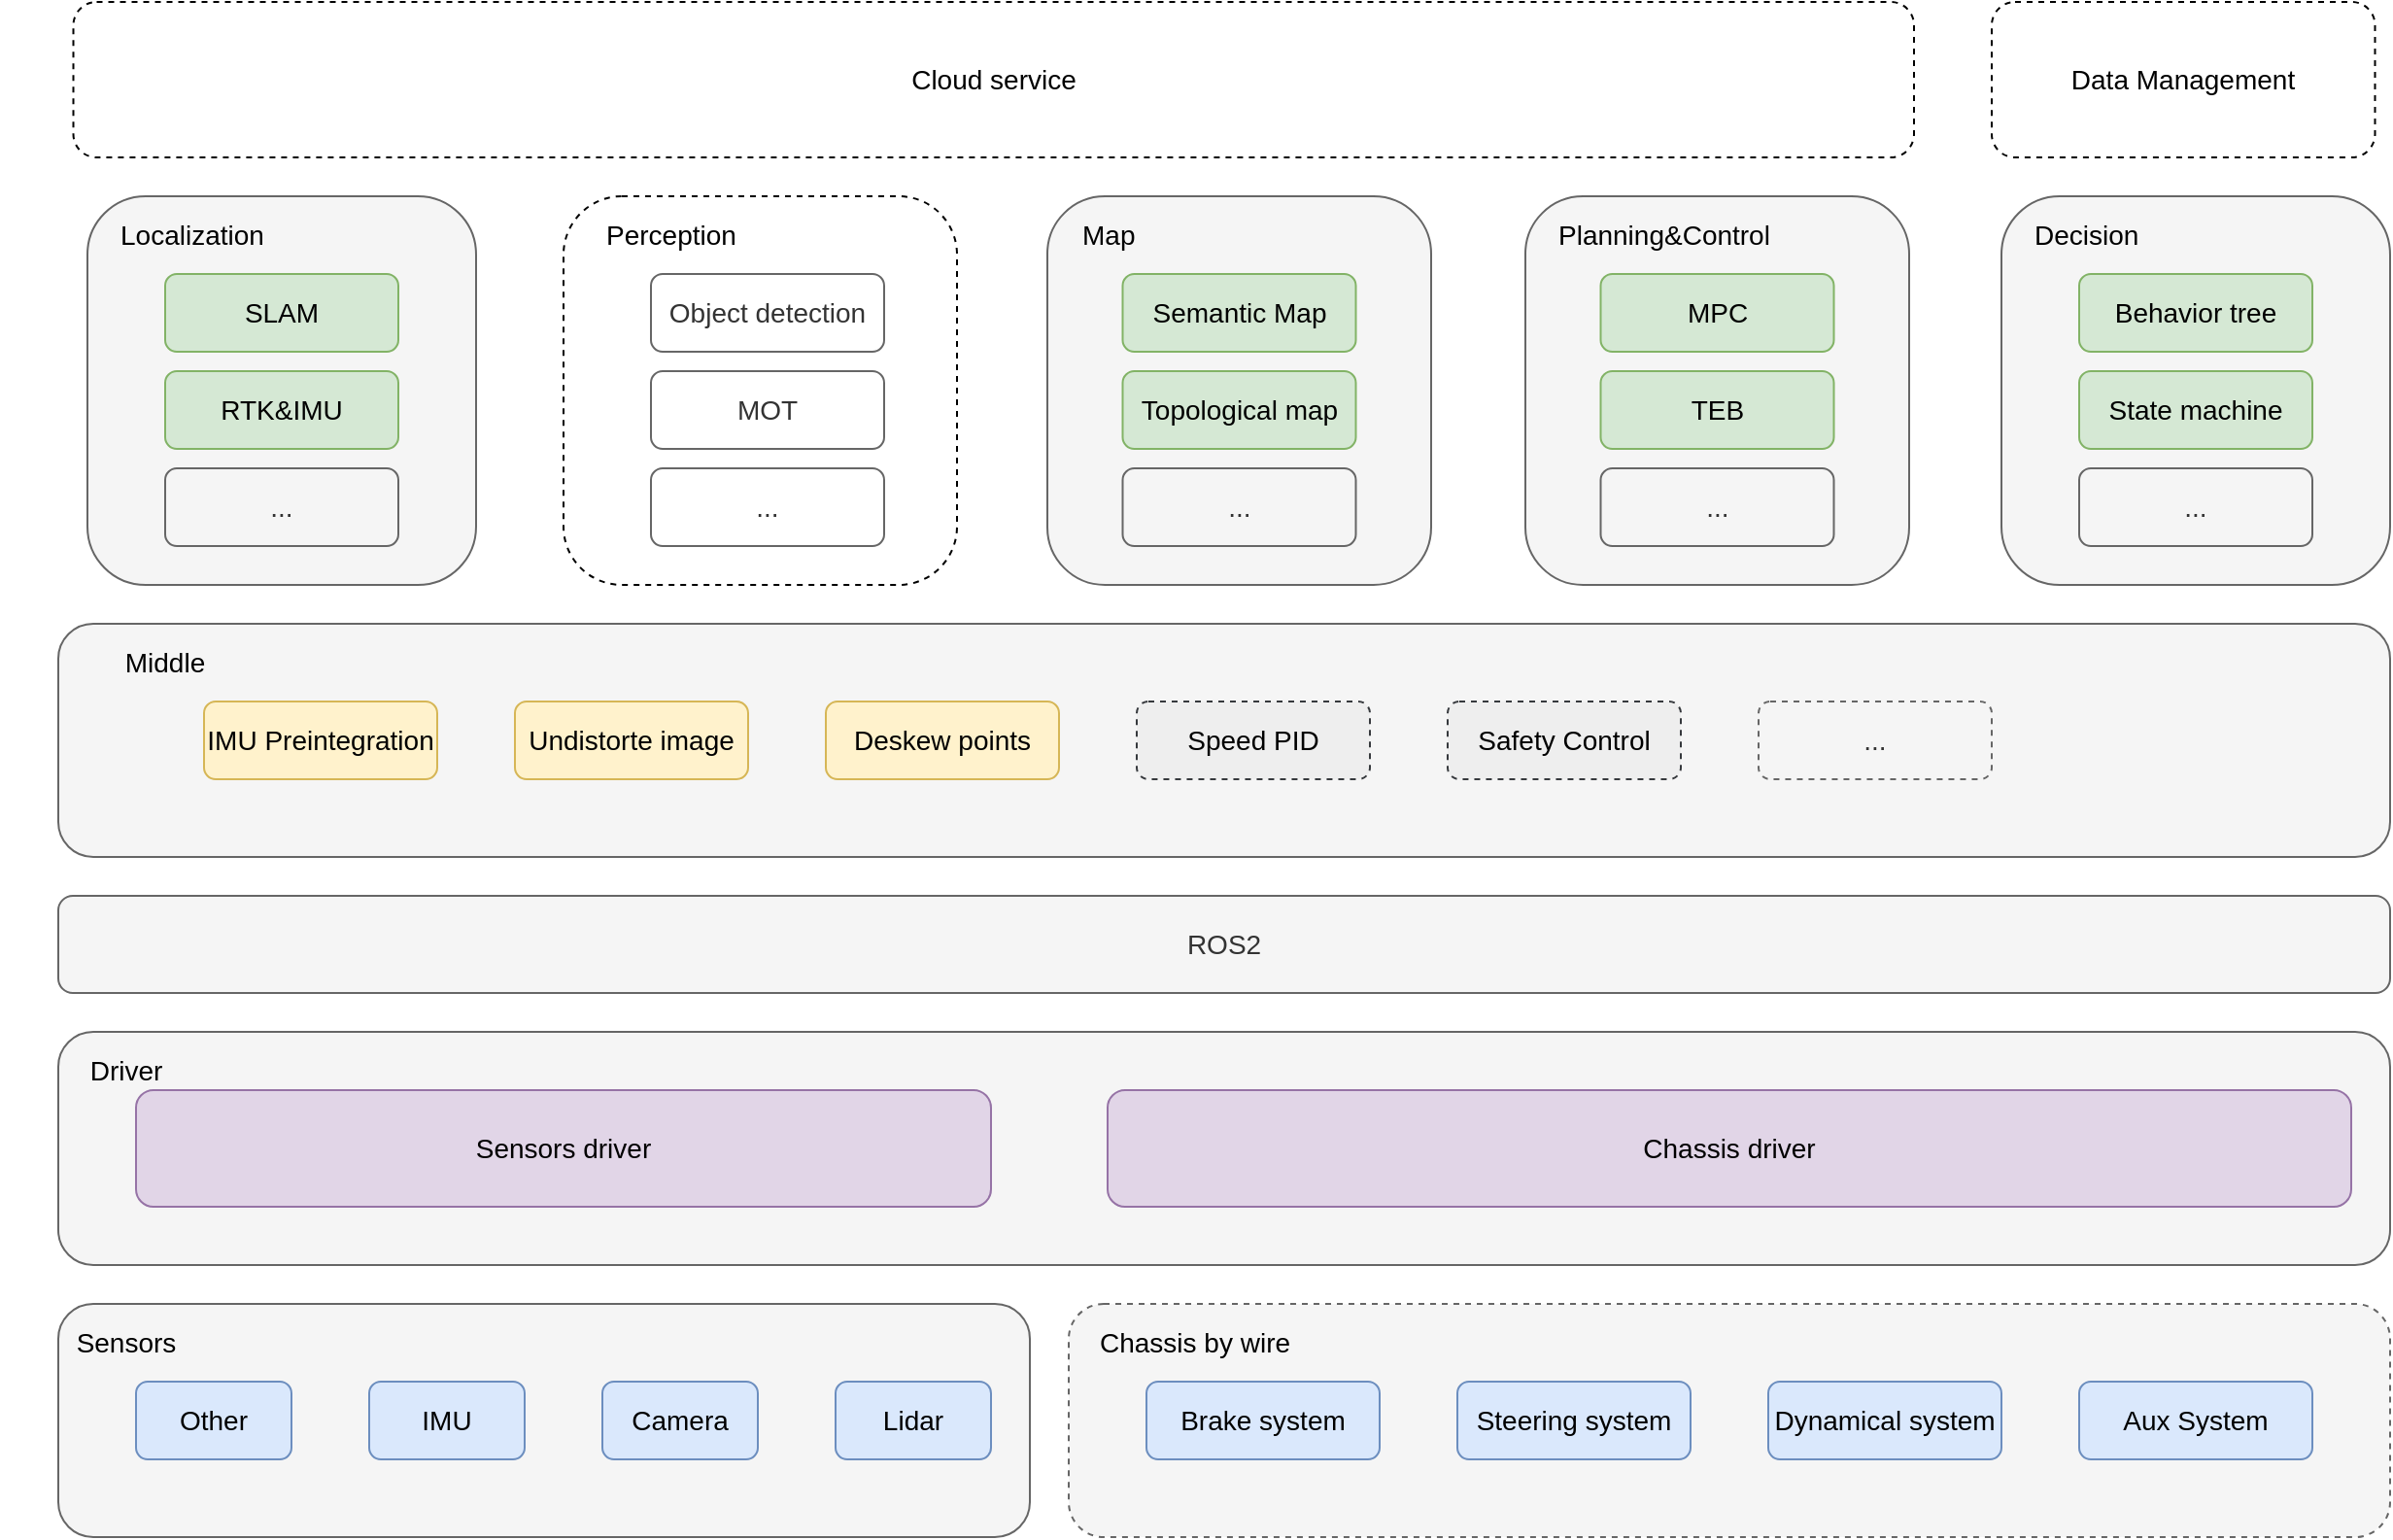 <mxfile version="15.0.2" type="github">
  <diagram id="qb0dEbikMY-8Ct2QXT_G" name="Page-1">
    <mxGraphModel dx="2845" dy="1165" grid="1" gridSize="10" guides="1" tooltips="1" connect="1" arrows="1" fold="1" page="1" pageScale="1" pageWidth="850" pageHeight="1100" math="0" shadow="0">
      <root>
        <mxCell id="0" />
        <mxCell id="1" parent="0" />
        <mxCell id="-qg_6xMkto781CxPvmnp-12" value="" style="rounded=1;whiteSpace=wrap;html=1;fontSize=14;fillColor=#f5f5f5;strokeColor=#666666;fontColor=#333333;" parent="1" vertex="1">
          <mxGeometry x="-395" y="880" width="500" height="120" as="geometry" />
        </mxCell>
        <mxCell id="-qg_6xMkto781CxPvmnp-5" value="" style="rounded=1;whiteSpace=wrap;html=1;fontSize=14;dashed=1;fillColor=#f5f5f5;strokeColor=#666666;fontColor=#333333;" parent="1" vertex="1">
          <mxGeometry x="125" y="880" width="680" height="120" as="geometry" />
        </mxCell>
        <mxCell id="-qg_6xMkto781CxPvmnp-1" value="Brake system" style="rounded=1;whiteSpace=wrap;html=1;fontSize=14;fillColor=#dae8fc;strokeColor=#6c8ebf;" parent="1" vertex="1">
          <mxGeometry x="165" y="920" width="120" height="40" as="geometry" />
        </mxCell>
        <mxCell id="-qg_6xMkto781CxPvmnp-2" value="Steering system" style="rounded=1;whiteSpace=wrap;html=1;fontSize=14;fillColor=#dae8fc;strokeColor=#6c8ebf;" parent="1" vertex="1">
          <mxGeometry x="325" y="920" width="120" height="40" as="geometry" />
        </mxCell>
        <mxCell id="-qg_6xMkto781CxPvmnp-3" value="Dynamical system" style="rounded=1;whiteSpace=wrap;html=1;fontSize=14;fillColor=#dae8fc;strokeColor=#6c8ebf;" parent="1" vertex="1">
          <mxGeometry x="485" y="920" width="120" height="40" as="geometry" />
        </mxCell>
        <mxCell id="-qg_6xMkto781CxPvmnp-4" value="Aux System" style="rounded=1;whiteSpace=wrap;html=1;fontSize=14;fillColor=#dae8fc;strokeColor=#6c8ebf;" parent="1" vertex="1">
          <mxGeometry x="645" y="920" width="120" height="40" as="geometry" />
        </mxCell>
        <mxCell id="-qg_6xMkto781CxPvmnp-6" value="Chassis by wire" style="text;html=1;strokeColor=none;fillColor=none;align=center;verticalAlign=middle;whiteSpace=wrap;rounded=0;dashed=1;fontSize=14;" parent="1" vertex="1">
          <mxGeometry x="125" y="890" width="130" height="20" as="geometry" />
        </mxCell>
        <mxCell id="-qg_6xMkto781CxPvmnp-8" value="Lidar" style="rounded=1;whiteSpace=wrap;html=1;fontSize=14;fillColor=#dae8fc;strokeColor=#6c8ebf;" parent="1" vertex="1">
          <mxGeometry x="5" y="920" width="80" height="40" as="geometry" />
        </mxCell>
        <mxCell id="-qg_6xMkto781CxPvmnp-9" value="Camera" style="rounded=1;whiteSpace=wrap;html=1;fontSize=14;fillColor=#dae8fc;strokeColor=#6c8ebf;" parent="1" vertex="1">
          <mxGeometry x="-115" y="920" width="80" height="40" as="geometry" />
        </mxCell>
        <mxCell id="-qg_6xMkto781CxPvmnp-10" value="IMU" style="rounded=1;whiteSpace=wrap;html=1;fontSize=14;fillColor=#dae8fc;strokeColor=#6c8ebf;" parent="1" vertex="1">
          <mxGeometry x="-235" y="920" width="80" height="40" as="geometry" />
        </mxCell>
        <mxCell id="-qg_6xMkto781CxPvmnp-11" value="Other" style="rounded=1;whiteSpace=wrap;html=1;fontSize=14;fillColor=#dae8fc;strokeColor=#6c8ebf;" parent="1" vertex="1">
          <mxGeometry x="-355" y="920" width="80" height="40" as="geometry" />
        </mxCell>
        <mxCell id="-qg_6xMkto781CxPvmnp-13" value="Sensors" style="text;html=1;strokeColor=none;fillColor=none;align=center;verticalAlign=middle;whiteSpace=wrap;rounded=0;dashed=1;fontSize=14;" parent="1" vertex="1">
          <mxGeometry x="-425" y="890" width="130" height="20" as="geometry" />
        </mxCell>
        <mxCell id="-qg_6xMkto781CxPvmnp-14" value="" style="rounded=1;whiteSpace=wrap;html=1;fontSize=14;fillColor=#f5f5f5;strokeColor=#666666;fontColor=#333333;" parent="1" vertex="1">
          <mxGeometry x="-395" y="740" width="1200" height="120" as="geometry" />
        </mxCell>
        <mxCell id="-qg_6xMkto781CxPvmnp-15" value="Chassis driver" style="rounded=1;whiteSpace=wrap;html=1;fontSize=14;fillColor=#e1d5e7;strokeColor=#9673a6;" parent="1" vertex="1">
          <mxGeometry x="145" y="770" width="640" height="60" as="geometry" />
        </mxCell>
        <mxCell id="-qg_6xMkto781CxPvmnp-16" value="Sensors driver" style="rounded=1;whiteSpace=wrap;html=1;fontSize=14;fillColor=#e1d5e7;strokeColor=#9673a6;" parent="1" vertex="1">
          <mxGeometry x="-355" y="770" width="440" height="60" as="geometry" />
        </mxCell>
        <mxCell id="-qg_6xMkto781CxPvmnp-17" value="Driver" style="text;html=1;strokeColor=none;fillColor=none;align=center;verticalAlign=middle;whiteSpace=wrap;rounded=0;dashed=1;fontSize=14;" parent="1" vertex="1">
          <mxGeometry x="-425" y="750" width="130" height="20" as="geometry" />
        </mxCell>
        <mxCell id="-qg_6xMkto781CxPvmnp-18" value="" style="rounded=1;whiteSpace=wrap;html=1;fontSize=14;fillColor=#f5f5f5;strokeColor=#666666;fontColor=#333333;" parent="1" vertex="1">
          <mxGeometry x="-395" y="530" width="1200" height="120" as="geometry" />
        </mxCell>
        <mxCell id="-qg_6xMkto781CxPvmnp-19" value="Middle" style="text;html=1;strokeColor=none;fillColor=none;align=center;verticalAlign=middle;whiteSpace=wrap;rounded=0;dashed=1;fontSize=14;" parent="1" vertex="1">
          <mxGeometry x="-405" y="540" width="130" height="20" as="geometry" />
        </mxCell>
        <mxCell id="-qg_6xMkto781CxPvmnp-20" value="Undistorte image" style="rounded=1;whiteSpace=wrap;html=1;fontSize=14;fillColor=#fff2cc;strokeColor=#d6b656;" parent="1" vertex="1">
          <mxGeometry x="-160" y="570" width="120" height="40" as="geometry" />
        </mxCell>
        <mxCell id="-qg_6xMkto781CxPvmnp-21" value="Deskew points" style="rounded=1;whiteSpace=wrap;html=1;fontSize=14;fillColor=#fff2cc;strokeColor=#d6b656;" parent="1" vertex="1">
          <mxGeometry y="570" width="120" height="40" as="geometry" />
        </mxCell>
        <mxCell id="-qg_6xMkto781CxPvmnp-23" value="" style="rounded=1;whiteSpace=wrap;html=1;fontSize=14;fillColor=#f5f5f5;strokeColor=#666666;fontColor=#333333;" parent="1" vertex="1">
          <mxGeometry x="-380" y="310" width="200" height="200" as="geometry" />
        </mxCell>
        <mxCell id="-qg_6xMkto781CxPvmnp-24" value="" style="rounded=1;whiteSpace=wrap;html=1;fontSize=14;dashed=1;fillColor=none;" parent="1" vertex="1">
          <mxGeometry x="-135" y="310" width="202.5" height="200" as="geometry" />
        </mxCell>
        <mxCell id="-qg_6xMkto781CxPvmnp-25" value="" style="rounded=1;whiteSpace=wrap;html=1;fontSize=14;fillColor=#f5f5f5;strokeColor=#666666;fontColor=#333333;" parent="1" vertex="1">
          <mxGeometry x="114" y="310" width="197.5" height="200" as="geometry" />
        </mxCell>
        <mxCell id="-qg_6xMkto781CxPvmnp-26" value="" style="rounded=1;whiteSpace=wrap;html=1;fontSize=14;fillColor=#f5f5f5;strokeColor=#666666;fontColor=#333333;" parent="1" vertex="1">
          <mxGeometry x="360" y="310" width="197.5" height="200" as="geometry" />
        </mxCell>
        <mxCell id="-qg_6xMkto781CxPvmnp-27" value="" style="rounded=1;whiteSpace=wrap;html=1;fontSize=14;fillColor=#f5f5f5;strokeColor=#666666;fontColor=#333333;" parent="1" vertex="1">
          <mxGeometry x="605" y="310" width="200" height="200" as="geometry" />
        </mxCell>
        <mxCell id="-qg_6xMkto781CxPvmnp-28" value="Localization" style="text;html=1;strokeColor=none;fillColor=none;align=left;verticalAlign=middle;whiteSpace=wrap;rounded=0;dashed=1;fontSize=14;" parent="1" vertex="1">
          <mxGeometry x="-365" y="320" width="130" height="20" as="geometry" />
        </mxCell>
        <mxCell id="-qg_6xMkto781CxPvmnp-29" value="Perception" style="text;html=1;strokeColor=none;fillColor=none;align=left;verticalAlign=middle;whiteSpace=wrap;rounded=0;dashed=1;fontSize=14;" parent="1" vertex="1">
          <mxGeometry x="-115" y="320" width="130" height="20" as="geometry" />
        </mxCell>
        <mxCell id="-qg_6xMkto781CxPvmnp-30" value="Map" style="text;html=1;strokeColor=none;fillColor=none;align=left;verticalAlign=middle;whiteSpace=wrap;rounded=0;fontSize=14;" parent="1" vertex="1">
          <mxGeometry x="130" y="320" width="130" height="20" as="geometry" />
        </mxCell>
        <mxCell id="-qg_6xMkto781CxPvmnp-31" value="Planning&amp;amp;Control" style="text;html=1;strokeColor=none;fillColor=none;align=left;verticalAlign=middle;whiteSpace=wrap;rounded=0;dashed=1;fontSize=14;" parent="1" vertex="1">
          <mxGeometry x="375" y="320" width="130" height="20" as="geometry" />
        </mxCell>
        <mxCell id="-qg_6xMkto781CxPvmnp-32" value="IMU Preintegration" style="rounded=1;whiteSpace=wrap;html=1;fontSize=14;fillColor=#fff2cc;strokeColor=#d6b656;" parent="1" vertex="1">
          <mxGeometry x="-320" y="570" width="120" height="40" as="geometry" />
        </mxCell>
        <mxCell id="-qg_6xMkto781CxPvmnp-33" value="Speed PID" style="rounded=1;whiteSpace=wrap;html=1;fontSize=14;fillColor=#eeeeee;strokeColor=#36393d;dashed=1;" parent="1" vertex="1">
          <mxGeometry x="160" y="570" width="120" height="40" as="geometry" />
        </mxCell>
        <mxCell id="-qg_6xMkto781CxPvmnp-34" value="Safety Control" style="rounded=1;whiteSpace=wrap;html=1;fontSize=14;fillColor=#eeeeee;strokeColor=#36393d;dashed=1;" parent="1" vertex="1">
          <mxGeometry x="320" y="570" width="120" height="40" as="geometry" />
        </mxCell>
        <mxCell id="-qg_6xMkto781CxPvmnp-35" value="..." style="rounded=1;whiteSpace=wrap;html=1;fontSize=14;fillColor=#f5f5f5;strokeColor=#666666;fontColor=#333333;dashed=1;" parent="1" vertex="1">
          <mxGeometry x="480" y="570" width="120" height="40" as="geometry" />
        </mxCell>
        <mxCell id="-qg_6xMkto781CxPvmnp-36" value="SLAM" style="rounded=1;whiteSpace=wrap;html=1;fontSize=14;fillColor=#d5e8d4;strokeColor=#82b366;" parent="1" vertex="1">
          <mxGeometry x="-340" y="350" width="120" height="40" as="geometry" />
        </mxCell>
        <mxCell id="-qg_6xMkto781CxPvmnp-37" value="RTK&amp;amp;IMU" style="rounded=1;whiteSpace=wrap;html=1;fontSize=14;fillColor=#d5e8d4;strokeColor=#82b366;" parent="1" vertex="1">
          <mxGeometry x="-340" y="400" width="120" height="40" as="geometry" />
        </mxCell>
        <mxCell id="-qg_6xMkto781CxPvmnp-38" value="..." style="rounded=1;whiteSpace=wrap;html=1;fontSize=14;fillColor=#f5f5f5;strokeColor=#666666;fontColor=#333333;" parent="1" vertex="1">
          <mxGeometry x="-340" y="450" width="120" height="40" as="geometry" />
        </mxCell>
        <mxCell id="-qg_6xMkto781CxPvmnp-39" value="Object detection" style="rounded=1;whiteSpace=wrap;html=1;fontSize=14;strokeColor=#666666;fontColor=#333333;fillColor=none;" parent="1" vertex="1">
          <mxGeometry x="-90" y="350" width="120" height="40" as="geometry" />
        </mxCell>
        <mxCell id="-qg_6xMkto781CxPvmnp-40" value="MOT" style="rounded=1;whiteSpace=wrap;html=1;fontSize=14;strokeColor=#666666;fontColor=#333333;fillColor=none;" parent="1" vertex="1">
          <mxGeometry x="-90" y="400" width="120" height="40" as="geometry" />
        </mxCell>
        <mxCell id="-qg_6xMkto781CxPvmnp-41" value="..." style="rounded=1;whiteSpace=wrap;html=1;fontSize=14;strokeColor=#666666;fontColor=#333333;fillColor=none;" parent="1" vertex="1">
          <mxGeometry x="-90" y="450" width="120" height="40" as="geometry" />
        </mxCell>
        <mxCell id="-qg_6xMkto781CxPvmnp-42" value="&lt;span style=&quot;color: rgb(0 , 0 , 0)&quot;&gt;Semantic Map&lt;/span&gt;" style="rounded=1;whiteSpace=wrap;html=1;fontSize=14;fillColor=#d5e8d4;strokeColor=#82b366;" parent="1" vertex="1">
          <mxGeometry x="152.75" y="350" width="120" height="40" as="geometry" />
        </mxCell>
        <mxCell id="-qg_6xMkto781CxPvmnp-43" value="Topological map" style="rounded=1;whiteSpace=wrap;html=1;fontSize=14;fillColor=#d5e8d4;strokeColor=#82b366;" parent="1" vertex="1">
          <mxGeometry x="152.75" y="400" width="120" height="40" as="geometry" />
        </mxCell>
        <mxCell id="-qg_6xMkto781CxPvmnp-44" value="..." style="rounded=1;whiteSpace=wrap;html=1;fontSize=14;fillColor=#f5f5f5;strokeColor=#666666;fontColor=#333333;" parent="1" vertex="1">
          <mxGeometry x="152.75" y="450" width="120" height="40" as="geometry" />
        </mxCell>
        <mxCell id="-qg_6xMkto781CxPvmnp-45" value="MPC" style="rounded=1;whiteSpace=wrap;html=1;fontSize=14;fillColor=#d5e8d4;strokeColor=#82b366;" parent="1" vertex="1">
          <mxGeometry x="398.75" y="350" width="120" height="40" as="geometry" />
        </mxCell>
        <mxCell id="-qg_6xMkto781CxPvmnp-46" value="TEB" style="rounded=1;whiteSpace=wrap;html=1;fontSize=14;fillColor=#d5e8d4;strokeColor=#82b366;" parent="1" vertex="1">
          <mxGeometry x="398.75" y="400" width="120" height="40" as="geometry" />
        </mxCell>
        <mxCell id="-qg_6xMkto781CxPvmnp-47" value="..." style="rounded=1;whiteSpace=wrap;html=1;fontSize=14;fillColor=#f5f5f5;strokeColor=#666666;fontColor=#333333;" parent="1" vertex="1">
          <mxGeometry x="398.75" y="450" width="120" height="40" as="geometry" />
        </mxCell>
        <mxCell id="-qg_6xMkto781CxPvmnp-48" value="&lt;span style=&quot;text-align: center&quot;&gt;Decision&lt;/span&gt;" style="text;html=1;strokeColor=none;fillColor=none;align=left;verticalAlign=middle;whiteSpace=wrap;rounded=0;dashed=1;fontSize=14;" parent="1" vertex="1">
          <mxGeometry x="620" y="320" width="130" height="20" as="geometry" />
        </mxCell>
        <mxCell id="-qg_6xMkto781CxPvmnp-49" value="Behavior tree" style="rounded=1;whiteSpace=wrap;html=1;fontSize=14;fillColor=#d5e8d4;strokeColor=#82b366;" parent="1" vertex="1">
          <mxGeometry x="645" y="350" width="120" height="40" as="geometry" />
        </mxCell>
        <mxCell id="-qg_6xMkto781CxPvmnp-50" value="State machine" style="rounded=1;whiteSpace=wrap;html=1;fontSize=14;fillColor=#d5e8d4;strokeColor=#82b366;" parent="1" vertex="1">
          <mxGeometry x="645" y="400" width="120" height="40" as="geometry" />
        </mxCell>
        <mxCell id="-qg_6xMkto781CxPvmnp-51" value="..." style="rounded=1;whiteSpace=wrap;html=1;fontSize=14;fillColor=#f5f5f5;strokeColor=#666666;fontColor=#333333;" parent="1" vertex="1">
          <mxGeometry x="645" y="450" width="120" height="40" as="geometry" />
        </mxCell>
        <mxCell id="-qg_6xMkto781CxPvmnp-52" value="ROS2" style="rounded=1;whiteSpace=wrap;html=1;fontSize=14;fillColor=#f5f5f5;strokeColor=#666666;fontColor=#333333;" parent="1" vertex="1">
          <mxGeometry x="-395" y="670" width="1200" height="50" as="geometry" />
        </mxCell>
        <mxCell id="-qg_6xMkto781CxPvmnp-53" value="Cloud service" style="rounded=1;whiteSpace=wrap;html=1;fontSize=14;dashed=1;fillColor=none;" parent="1" vertex="1">
          <mxGeometry x="-387.25" y="210" width="947.25" height="80" as="geometry" />
        </mxCell>
        <mxCell id="-qg_6xMkto781CxPvmnp-54" value="Data Management" style="rounded=1;whiteSpace=wrap;html=1;fontSize=14;dashed=1;fillColor=none;" parent="1" vertex="1">
          <mxGeometry x="600" y="210" width="197.25" height="80" as="geometry" />
        </mxCell>
      </root>
    </mxGraphModel>
  </diagram>
</mxfile>
